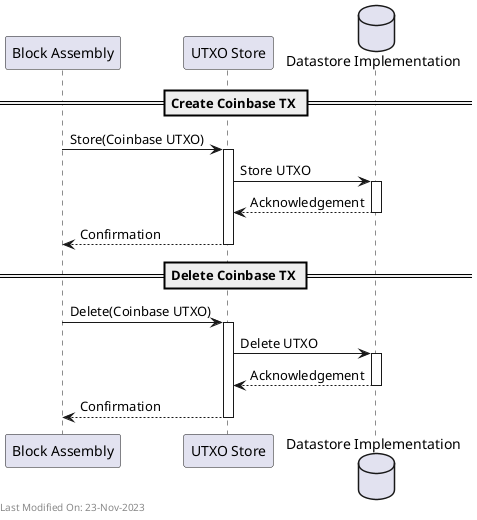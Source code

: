 @startuml
participant "Block Assembly" as BlockAssembly
participant "UTXO Store" as UTXOStore
database "Datastore Implementation" as Datastore

== Create Coinbase TX ==

BlockAssembly -> UTXOStore: Store(Coinbase UTXO)
activate UTXOStore

UTXOStore -> Datastore: Store UTXO
activate Datastore
Datastore --> UTXOStore: Acknowledgement
deactivate Datastore

UTXOStore --> BlockAssembly: Confirmation
deactivate UTXOStore


== Delete Coinbase TX ==

BlockAssembly -> UTXOStore: Delete(Coinbase UTXO)
activate UTXOStore

UTXOStore -> Datastore: Delete UTXO
activate Datastore
Datastore --> UTXOStore: Acknowledgement
deactivate Datastore

UTXOStore --> BlockAssembly: Confirmation
deactivate UTXOStore

left footer Last Modified On: 23-Nov-2023

@enduml
